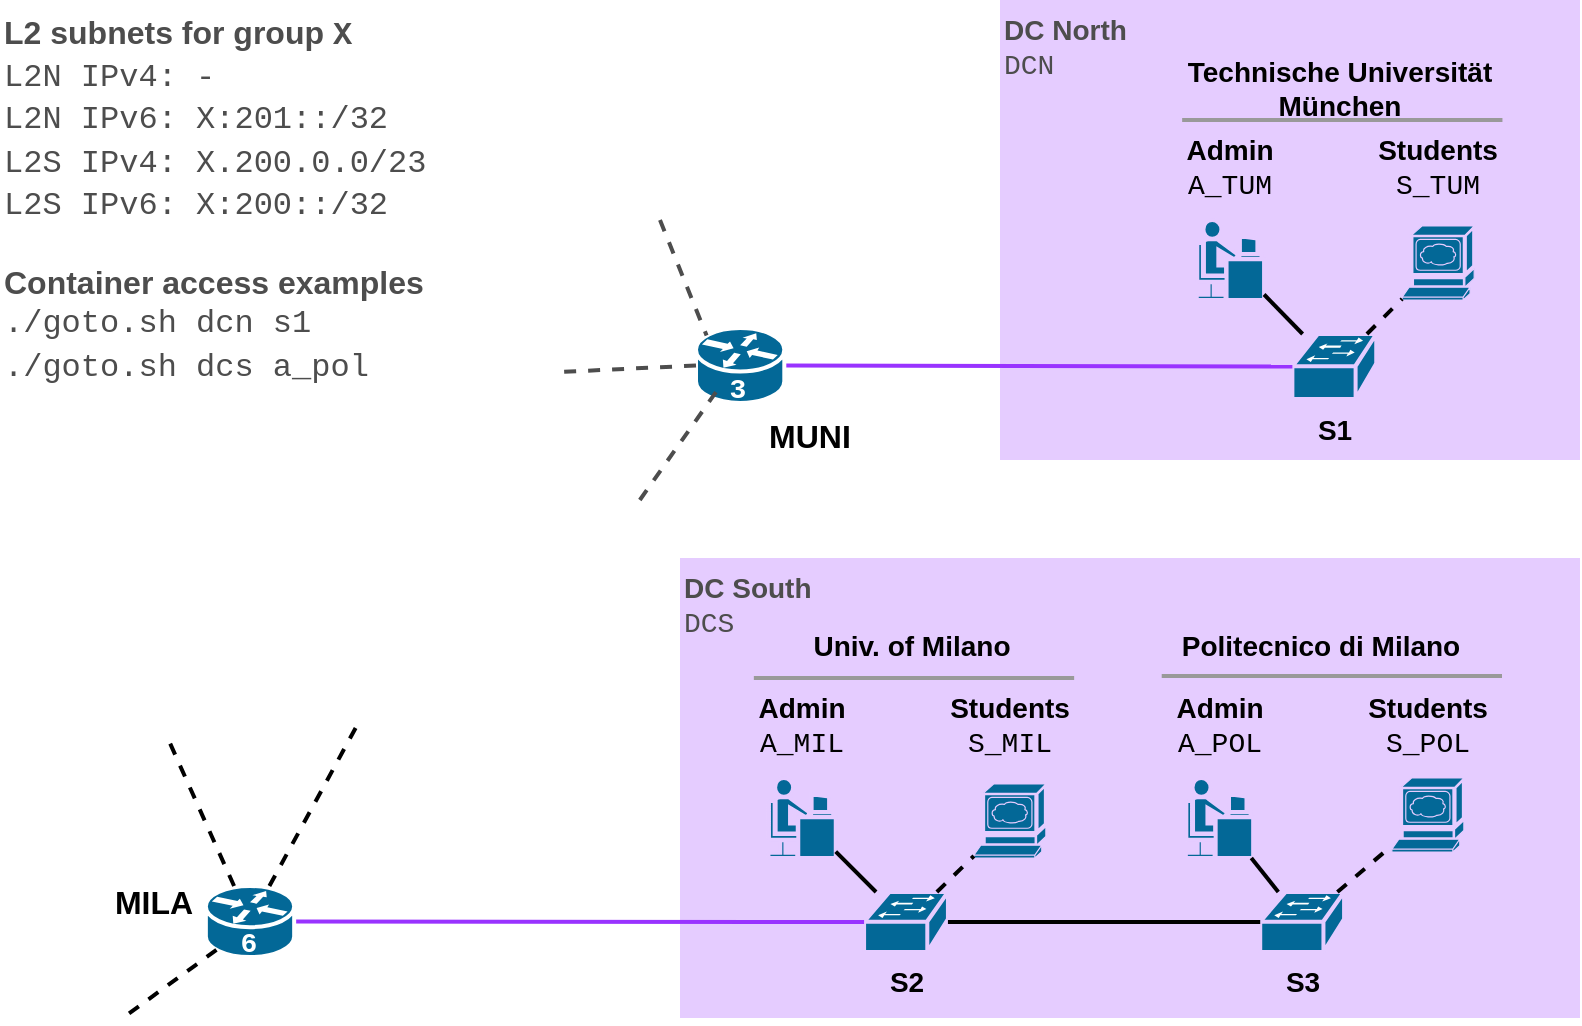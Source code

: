 <mxfile version="24.4.13" type="device">
  <diagram name="Page-1" id="RjPlc-izlbw9myhEj3SH">
    <mxGraphModel dx="1562" dy="894" grid="1" gridSize="10" guides="1" tooltips="1" connect="1" arrows="1" fold="1" page="1" pageScale="1" pageWidth="827" pageHeight="583" math="0" shadow="0">
      <root>
        <mxCell id="0" />
        <mxCell id="1" parent="0" />
        <mxCell id="OUr4h40rDRoX0a5h-PdB-69" value="DC South&lt;br&gt;&lt;span style=&quot;font-weight: normal;&quot;&gt;&lt;font face=&quot;Courier New&quot;&gt;DCS&lt;/font&gt;&lt;br&gt;&lt;/span&gt;" style="rounded=0;whiteSpace=wrap;html=1;fontFamily=Helvetica;fontSize=14;fontColor=#4D4D4D;fillColor=#E5CCFF;fontStyle=1;strokeColor=none;verticalAlign=top;align=left;gradientColor=none;gradientDirection=north;" parent="1" vertex="1">
          <mxGeometry x="340" y="279" width="450" height="230" as="geometry" />
        </mxCell>
        <mxCell id="B8ClI3TvmtYw3Ivhie-X-59" value="S2" style="shape=mxgraph.cisco.switches.workgroup_switch;sketch=0;html=1;pointerEvents=1;dashed=0;fillColor=#036897;strokeColor=#E5CCFF;strokeWidth=2;verticalLabelPosition=bottom;verticalAlign=top;align=center;outlineConnect=0;fontSize=14;fontStyle=1" parent="1" vertex="1">
          <mxGeometry x="432.04" y="446" width="41.93" height="30" as="geometry" />
        </mxCell>
        <mxCell id="B8ClI3TvmtYw3Ivhie-X-60" value="S3" style="shape=mxgraph.cisco.switches.workgroup_switch;sketch=0;html=1;pointerEvents=1;dashed=0;fillColor=#036897;strokeColor=#E5CCFF;strokeWidth=2;verticalLabelPosition=bottom;verticalAlign=top;align=center;outlineConnect=0;fontSize=14;fontStyle=1" parent="1" vertex="1">
          <mxGeometry x="630.11" y="446" width="41.93" height="30" as="geometry" />
        </mxCell>
        <mxCell id="B8ClI3TvmtYw3Ivhie-X-64" value="" style="endArrow=none;html=1;rounded=0;strokeWidth=2;" parent="1" source="B8ClI3TvmtYw3Ivhie-X-59" target="B8ClI3TvmtYw3Ivhie-X-60" edge="1">
          <mxGeometry width="50" height="50" relative="1" as="geometry">
            <mxPoint x="385.425" y="596" as="sourcePoint" />
            <mxPoint x="542.04" y="485.757" as="targetPoint" />
          </mxGeometry>
        </mxCell>
        <mxCell id="B8ClI3TvmtYw3Ivhie-X-65" value="" style="shape=mxgraph.cisco.servers.www_server;sketch=0;html=1;pointerEvents=1;dashed=0;fillColor=#036897;strokeColor=#E5CCFF;strokeWidth=2;verticalLabelPosition=bottom;verticalAlign=top;align=center;outlineConnect=0;" parent="1" vertex="1">
          <mxGeometry x="486.93" y="392" width="36" height="37" as="geometry" />
        </mxCell>
        <mxCell id="B8ClI3TvmtYw3Ivhie-X-66" value="" style="shape=mxgraph.cisco.servers.www_server;sketch=0;html=1;pointerEvents=1;dashed=0;fillColor=#036897;strokeColor=#E5CCFF;strokeWidth=2;verticalLabelPosition=bottom;verticalAlign=top;align=center;outlineConnect=0;" parent="1" vertex="1">
          <mxGeometry x="695.93" y="389" width="36" height="37" as="geometry" />
        </mxCell>
        <mxCell id="B8ClI3TvmtYw3Ivhie-X-68" value="" style="shape=mxgraph.cisco.people.androgenous_person;sketch=0;html=1;pointerEvents=1;dashed=0;fillColor=#036897;strokeColor=#E5CCFF;strokeWidth=2;verticalLabelPosition=bottom;verticalAlign=top;align=center;outlineConnect=0;" parent="1" vertex="1">
          <mxGeometry x="384.23" y="389" width="33.65" height="40" as="geometry" />
        </mxCell>
        <mxCell id="B8ClI3TvmtYw3Ivhie-X-69" value="" style="shape=mxgraph.cisco.people.androgenous_person;sketch=0;html=1;pointerEvents=1;dashed=0;fillColor=#036897;strokeColor=#E5CCFF;strokeWidth=2;verticalLabelPosition=bottom;verticalAlign=top;align=center;outlineConnect=0;" parent="1" vertex="1">
          <mxGeometry x="592.93" y="389" width="33.65" height="40" as="geometry" />
        </mxCell>
        <mxCell id="B8ClI3TvmtYw3Ivhie-X-71" value="" style="endArrow=none;html=1;rounded=0;strokeWidth=2;" parent="1" source="B8ClI3TvmtYw3Ivhie-X-59" target="B8ClI3TvmtYw3Ivhie-X-68" edge="1">
          <mxGeometry width="50" height="50" relative="1" as="geometry">
            <mxPoint x="-67.96" y="396" as="sourcePoint" />
            <mxPoint x="-17.96" y="346" as="targetPoint" />
          </mxGeometry>
        </mxCell>
        <mxCell id="B8ClI3TvmtYw3Ivhie-X-73" value="" style="endArrow=none;html=1;rounded=0;strokeWidth=2;" parent="1" source="B8ClI3TvmtYw3Ivhie-X-60" target="B8ClI3TvmtYw3Ivhie-X-69" edge="1">
          <mxGeometry width="50" height="50" relative="1" as="geometry">
            <mxPoint x="32.04" y="396" as="sourcePoint" />
            <mxPoint x="82.04" y="346" as="targetPoint" />
          </mxGeometry>
        </mxCell>
        <mxCell id="B8ClI3TvmtYw3Ivhie-X-74" value="" style="endArrow=none;dashed=1;html=1;rounded=0;strokeWidth=2;" parent="1" source="B8ClI3TvmtYw3Ivhie-X-59" target="B8ClI3TvmtYw3Ivhie-X-65" edge="1">
          <mxGeometry width="50" height="50" relative="1" as="geometry">
            <mxPoint x="82.04" y="396" as="sourcePoint" />
            <mxPoint x="132.04" y="346" as="targetPoint" />
          </mxGeometry>
        </mxCell>
        <mxCell id="B8ClI3TvmtYw3Ivhie-X-75" value="" style="endArrow=none;dashed=1;html=1;rounded=0;strokeWidth=2;" parent="1" source="B8ClI3TvmtYw3Ivhie-X-60" target="B8ClI3TvmtYw3Ivhie-X-66" edge="1">
          <mxGeometry width="50" height="50" relative="1" as="geometry">
            <mxPoint x="182.04" y="406" as="sourcePoint" />
            <mxPoint x="232.04" y="356" as="targetPoint" />
          </mxGeometry>
        </mxCell>
        <mxCell id="09H82ChNJ0r0lppGatK6-1" value="&lt;b&gt;L2 subnets for group &lt;font face=&quot;Courier New&quot;&gt;X&lt;/font&gt;&lt;br&gt;&lt;/b&gt;&lt;font face=&quot;Courier New&quot;&gt;L2N IPv4: -&lt;br&gt;L2N IPv6: X:201::/32&lt;br&gt;L2S IPv4: X.200.0.0/23&lt;br&gt;L2S IPv6: X:200::/32&lt;/font&gt;&lt;font style=&quot;font-size: 16px;&quot;&gt;&lt;br&gt;&lt;br&gt;&lt;b style=&quot;&quot;&gt;Container access examples&lt;br&gt;&lt;/b&gt;&lt;font face=&quot;Courier New&quot;&gt;./goto.sh dcn s1&lt;br&gt;./goto.sh dcs a_pol&lt;br&gt;&lt;/font&gt;&lt;br&gt;&lt;br&gt;&lt;/font&gt;" style="rounded=0;whiteSpace=wrap;html=1;fontFamily=Helvetica;fontSize=16;fontColor=#4D4D4D;fillColor=none;align=left;strokeColor=none;verticalAlign=top;" parent="1" vertex="1">
          <mxGeometry width="250" height="220" as="geometry" />
        </mxCell>
        <mxCell id="09H82ChNJ0r0lppGatK6-3" value="&lt;font style=&quot;font-size: 14px;&quot;&gt;&lt;span style=&quot;font-size: 14px;&quot;&gt;Admin&lt;br&gt;&lt;font style=&quot;font-weight: normal;&quot; face=&quot;Courier New&quot;&gt;A_MIL&lt;/font&gt;&lt;br&gt;&lt;/span&gt;&lt;/font&gt;" style="rounded=0;whiteSpace=wrap;html=1;strokeColor=none;fillColor=none;fontSize=14;fontStyle=1" parent="1" vertex="1">
          <mxGeometry x="373.98" y="349" width="54.15" height="27.5" as="geometry" />
        </mxCell>
        <mxCell id="09H82ChNJ0r0lppGatK6-4" value="&lt;font style=&quot;font-size: 14px;&quot;&gt;&lt;span style=&quot;font-size: 14px;&quot;&gt;Students&lt;br&gt;&lt;font style=&quot;font-weight: normal;&quot; face=&quot;Courier New&quot;&gt;S_MIL&lt;/font&gt;&lt;br&gt;&lt;/span&gt;&lt;/font&gt;" style="rounded=0;whiteSpace=wrap;html=1;strokeColor=none;fillColor=none;fontSize=14;fontStyle=1" parent="1" vertex="1">
          <mxGeometry x="477.86" y="349" width="54.15" height="27.5" as="geometry" />
        </mxCell>
        <mxCell id="09H82ChNJ0r0lppGatK6-5" value="&lt;font style=&quot;font-size: 14px;&quot;&gt;&lt;span style=&quot;font-size: 14px;&quot;&gt;Admin&lt;br&gt;&lt;font style=&quot;font-weight: normal;&quot; face=&quot;Courier New&quot;&gt;A_POL&lt;/font&gt;&lt;br&gt;&lt;/span&gt;&lt;/font&gt;" style="rounded=0;whiteSpace=wrap;html=1;strokeColor=none;fillColor=none;fontSize=14;fontStyle=1" parent="1" vertex="1">
          <mxGeometry x="582.68" y="349" width="54.15" height="27.5" as="geometry" />
        </mxCell>
        <mxCell id="09H82ChNJ0r0lppGatK6-6" value="&lt;font style=&quot;font-size: 14px;&quot;&gt;&lt;span style=&quot;font-size: 14px;&quot;&gt;Students&lt;br&gt;&lt;font style=&quot;font-weight: normal;&quot; face=&quot;Courier New&quot;&gt;S_POL&lt;/font&gt;&lt;br&gt;&lt;/span&gt;&lt;/font&gt;" style="rounded=0;whiteSpace=wrap;html=1;strokeColor=none;fillColor=none;fontSize=14;fontStyle=1" parent="1" vertex="1">
          <mxGeometry x="686.86" y="349" width="54.15" height="27.5" as="geometry" />
        </mxCell>
        <mxCell id="09H82ChNJ0r0lppGatK6-8" value="&lt;font style=&quot;font-size: 14px;&quot;&gt;&lt;span style=&quot;font-size: 14px;&quot;&gt;Univ. of Milano&lt;br&gt;&lt;/span&gt;&lt;/font&gt;" style="rounded=0;whiteSpace=wrap;html=1;strokeColor=none;fillColor=none;fontSize=14;fontStyle=1" parent="1" vertex="1">
          <mxGeometry x="375.93" y="309" width="160" height="27.5" as="geometry" />
        </mxCell>
        <mxCell id="09H82ChNJ0r0lppGatK6-10" value="" style="endArrow=none;html=1;rounded=0;fontFamily=Courier New;fontSize=14;entryX=0.039;entryY=0.261;entryDx=0;entryDy=0;entryPerimeter=0;exitX=0.444;exitY=0.261;exitDx=0;exitDy=0;exitPerimeter=0;strokeWidth=2;strokeColor=#999999;" parent="1" edge="1">
          <mxGeometry width="50" height="50" relative="1" as="geometry">
            <mxPoint x="537.071" y="339.03" as="sourcePoint" />
            <mxPoint x="376.922" y="339.03" as="targetPoint" />
          </mxGeometry>
        </mxCell>
        <mxCell id="09H82ChNJ0r0lppGatK6-11" value="&lt;font style=&quot;&quot;&gt;Politecnico di Milano&lt;br&gt;&lt;/font&gt;" style="rounded=0;whiteSpace=wrap;html=1;strokeColor=none;fillColor=none;fontSize=14;fontStyle=1" parent="1" vertex="1">
          <mxGeometry x="583.93" y="309" width="153" height="27.5" as="geometry" />
        </mxCell>
        <mxCell id="09H82ChNJ0r0lppGatK6-12" value="" style="endArrow=none;html=1;rounded=0;fontFamily=Courier New;fontSize=14;entryX=0.039;entryY=0.261;entryDx=0;entryDy=0;entryPerimeter=0;strokeWidth=2;strokeColor=#999999;" parent="1" edge="1">
          <mxGeometry width="50" height="50" relative="1" as="geometry">
            <mxPoint x="751" y="338" as="sourcePoint" />
            <mxPoint x="580.862" y="338.03" as="targetPoint" />
          </mxGeometry>
        </mxCell>
        <mxCell id="09H82ChNJ0r0lppGatK6-13" value="DC North&lt;br&gt;&lt;span style=&quot;font-weight: normal;&quot;&gt;&lt;font face=&quot;Courier New&quot;&gt;DCN&lt;/font&gt;&lt;br&gt;&lt;/span&gt;" style="rounded=0;whiteSpace=wrap;html=1;fontFamily=Helvetica;fontSize=14;fontColor=#4D4D4D;fillColor=#E5CCFF;fontStyle=1;strokeColor=none;verticalAlign=top;align=left;gradientColor=none;gradientDirection=north;" parent="1" vertex="1">
          <mxGeometry x="500" width="290" height="230" as="geometry" />
        </mxCell>
        <mxCell id="09H82ChNJ0r0lppGatK6-14" value="S1" style="shape=mxgraph.cisco.switches.workgroup_switch;sketch=0;html=1;pointerEvents=1;dashed=0;fillColor=#036897;strokeColor=#E5CCFF;strokeWidth=2;verticalLabelPosition=bottom;verticalAlign=top;align=center;outlineConnect=0;fontSize=14;fontStyle=1" parent="1" vertex="1">
          <mxGeometry x="646.19" y="167" width="41.93" height="32.5" as="geometry" />
        </mxCell>
        <mxCell id="09H82ChNJ0r0lppGatK6-17" value="" style="shape=mxgraph.cisco.servers.www_server;sketch=0;html=1;pointerEvents=1;dashed=0;fillColor=#036897;strokeColor=#E5CCFF;strokeWidth=2;verticalLabelPosition=bottom;verticalAlign=top;align=center;outlineConnect=0;" parent="1" vertex="1">
          <mxGeometry x="701.08" y="113" width="36" height="37" as="geometry" />
        </mxCell>
        <mxCell id="09H82ChNJ0r0lppGatK6-19" value="" style="shape=mxgraph.cisco.people.androgenous_person;sketch=0;html=1;pointerEvents=1;dashed=0;fillColor=#036897;strokeColor=#E5CCFF;strokeWidth=2;verticalLabelPosition=bottom;verticalAlign=top;align=center;outlineConnect=0;" parent="1" vertex="1">
          <mxGeometry x="598.38" y="110" width="33.65" height="40" as="geometry" />
        </mxCell>
        <mxCell id="09H82ChNJ0r0lppGatK6-21" value="" style="endArrow=none;html=1;rounded=0;strokeWidth=2;" parent="1" source="09H82ChNJ0r0lppGatK6-14" target="09H82ChNJ0r0lppGatK6-19" edge="1">
          <mxGeometry width="50" height="50" relative="1" as="geometry">
            <mxPoint x="146.19" y="117" as="sourcePoint" />
            <mxPoint x="196.19" y="67" as="targetPoint" />
          </mxGeometry>
        </mxCell>
        <mxCell id="09H82ChNJ0r0lppGatK6-23" value="" style="endArrow=none;dashed=1;html=1;rounded=0;strokeWidth=2;" parent="1" source="09H82ChNJ0r0lppGatK6-14" target="09H82ChNJ0r0lppGatK6-17" edge="1">
          <mxGeometry width="50" height="50" relative="1" as="geometry">
            <mxPoint x="296.19" y="117" as="sourcePoint" />
            <mxPoint x="346.19" y="67" as="targetPoint" />
          </mxGeometry>
        </mxCell>
        <mxCell id="09H82ChNJ0r0lppGatK6-25" value="&lt;font style=&quot;font-size: 14px;&quot;&gt;&lt;span style=&quot;font-size: 14px;&quot;&gt;Admin&lt;br&gt;&lt;font style=&quot;font-weight: normal;&quot; face=&quot;Courier New&quot;&gt;A_TUM&lt;/font&gt;&lt;br&gt;&lt;/span&gt;&lt;/font&gt;" style="rounded=0;whiteSpace=wrap;html=1;strokeColor=none;fillColor=none;fontSize=14;fontStyle=1" parent="1" vertex="1">
          <mxGeometry x="588.13" y="70" width="54.15" height="27.5" as="geometry" />
        </mxCell>
        <mxCell id="09H82ChNJ0r0lppGatK6-26" value="&lt;font style=&quot;font-size: 14px;&quot;&gt;&lt;span style=&quot;font-size: 14px;&quot;&gt;Students&lt;br&gt;&lt;font style=&quot;font-weight: normal;&quot; face=&quot;Courier New&quot;&gt;S_TUM&lt;/font&gt;&lt;br&gt;&lt;/span&gt;&lt;/font&gt;" style="rounded=0;whiteSpace=wrap;html=1;strokeColor=none;fillColor=none;fontSize=14;fontStyle=1" parent="1" vertex="1">
          <mxGeometry x="692.01" y="70" width="54.15" height="27.5" as="geometry" />
        </mxCell>
        <mxCell id="09H82ChNJ0r0lppGatK6-29" value="&lt;font style=&quot;font-size: 14px;&quot;&gt;&lt;span style=&quot;font-size: 14px;&quot;&gt;Technische Universität München&lt;br&gt;&lt;/span&gt;&lt;/font&gt;" style="rounded=0;whiteSpace=wrap;html=1;strokeColor=none;fillColor=none;fontSize=14;fontStyle=1" parent="1" vertex="1">
          <mxGeometry x="590" y="30" width="160" height="27.5" as="geometry" />
        </mxCell>
        <mxCell id="09H82ChNJ0r0lppGatK6-30" value="" style="endArrow=none;html=1;rounded=0;fontFamily=Courier New;fontSize=14;entryX=0.039;entryY=0.261;entryDx=0;entryDy=0;entryPerimeter=0;exitX=0.444;exitY=0.261;exitDx=0;exitDy=0;exitPerimeter=0;strokeWidth=2;strokeColor=#999999;" parent="1" edge="1">
          <mxGeometry width="50" height="50" relative="1" as="geometry">
            <mxPoint x="751.221" y="60.03" as="sourcePoint" />
            <mxPoint x="591.072" y="60.03" as="targetPoint" />
          </mxGeometry>
        </mxCell>
        <mxCell id="9fFaWCAbsvBKnhCkTP2O-1" style="edgeStyle=none;rounded=0;orthogonalLoop=1;jettySize=auto;html=1;strokeColor=#9933FF;strokeWidth=2;fontFamily=Helvetica;fontSize=14;fontColor=#4D4D4D;endArrow=none;endFill=0;" parent="1" source="9fFaWCAbsvBKnhCkTP2O-4" target="09H82ChNJ0r0lppGatK6-14" edge="1">
          <mxGeometry relative="1" as="geometry">
            <mxPoint x="490.5" y="183" as="sourcePoint" />
            <mxPoint x="520" y="170" as="targetPoint" />
          </mxGeometry>
        </mxCell>
        <mxCell id="9fFaWCAbsvBKnhCkTP2O-3" value="" style="group" parent="1" vertex="1" connectable="0">
          <mxGeometry x="330.0" y="150" width="211.57" height="51.5" as="geometry" />
        </mxCell>
        <mxCell id="9fFaWCAbsvBKnhCkTP2O-4" value="" style="shape=mxgraph.cisco.routers.router;html=1;pointerEvents=1;dashed=0;fillColor=#036897;strokeColor=#ffffff;strokeWidth=2;verticalLabelPosition=bottom;verticalAlign=top;align=center;outlineConnect=0;" parent="9fFaWCAbsvBKnhCkTP2O-3" vertex="1">
          <mxGeometry x="18" y="14" width="44.15" height="37.5" as="geometry" />
        </mxCell>
        <mxCell id="9fFaWCAbsvBKnhCkTP2O-6" value="" style="endArrow=none;html=1;rounded=0;strokeWidth=2;strokeColor=#4D4D4D;dashed=1;entryX=0.12;entryY=0.1;entryDx=0;entryDy=0;entryPerimeter=0;" parent="9fFaWCAbsvBKnhCkTP2O-3" target="9fFaWCAbsvBKnhCkTP2O-4" edge="1">
          <mxGeometry width="50" height="50" relative="1" as="geometry">
            <mxPoint x="-1.137e-13" y="-40" as="sourcePoint" />
            <mxPoint x="135.502" y="40" as="targetPoint" />
          </mxGeometry>
        </mxCell>
        <mxCell id="9fFaWCAbsvBKnhCkTP2O-8" value="" style="endArrow=none;html=1;rounded=0;strokeWidth=2;strokeColor=#4D4D4D;entryX=0;entryY=0.5;entryDx=0;entryDy=0;curved=0;dashed=1;" parent="9fFaWCAbsvBKnhCkTP2O-3" target="9fFaWCAbsvBKnhCkTP2O-12" edge="1">
          <mxGeometry width="50" height="50" relative="1" as="geometry">
            <mxPoint x="-10.08" y="100" as="sourcePoint" />
            <mxPoint x="355.5" y="-356.5" as="targetPoint" />
            <Array as="points" />
          </mxGeometry>
        </mxCell>
        <mxCell id="9fFaWCAbsvBKnhCkTP2O-12" value="&lt;b&gt;&lt;font color=&quot;#ffffff&quot;&gt;3&lt;/font&gt;&lt;/b&gt;" style="whiteSpace=wrap;html=1;aspect=fixed;fontFamily=Courier New;fontSize=14;fillColor=none;strokeColor=none;" parent="9fFaWCAbsvBKnhCkTP2O-3" vertex="1">
          <mxGeometry x="29.07" y="34.5" width="20" height="20" as="geometry" />
        </mxCell>
        <mxCell id="9fFaWCAbsvBKnhCkTP2O-13" style="edgeStyle=none;rounded=0;orthogonalLoop=1;jettySize=auto;html=1;strokeColor=#9933FF;strokeWidth=2;fontFamily=Helvetica;fontSize=14;fontColor=#4D4D4D;endArrow=none;endFill=0;exitX=1;exitY=0.5;exitDx=0;exitDy=0;exitPerimeter=0;" parent="1" source="9fFaWCAbsvBKnhCkTP2O-16" target="B8ClI3TvmtYw3Ivhie-X-59" edge="1">
          <mxGeometry relative="1" as="geometry">
            <mxPoint x="146.73" y="772.5" as="sourcePoint" />
            <mxPoint x="225.73" y="462" as="targetPoint" />
          </mxGeometry>
        </mxCell>
        <mxCell id="9fFaWCAbsvBKnhCkTP2O-14" value="&lt;font size=&quot;1&quot; style=&quot;&quot;&gt;&lt;b style=&quot;font-size: 16px;&quot;&gt;MILA&lt;/b&gt;&lt;/font&gt;" style="rounded=0;whiteSpace=wrap;html=1;strokeColor=none;fillColor=none;" parent="1" vertex="1">
          <mxGeometry x="49.5" y="437" width="54.15" height="27.5" as="geometry" />
        </mxCell>
        <mxCell id="9fFaWCAbsvBKnhCkTP2O-15" value="" style="group" parent="1" vertex="1" connectable="0">
          <mxGeometry x="102.93" y="443" width="44.15" height="39" as="geometry" />
        </mxCell>
        <mxCell id="9fFaWCAbsvBKnhCkTP2O-16" value="" style="shape=mxgraph.cisco.routers.router;html=1;pointerEvents=1;dashed=0;fillColor=#036897;strokeColor=#ffffff;strokeWidth=2;verticalLabelPosition=bottom;verticalAlign=top;align=center;outlineConnect=0;" parent="9fFaWCAbsvBKnhCkTP2O-15" vertex="1">
          <mxGeometry width="44.15" height="35.5" as="geometry" />
        </mxCell>
        <mxCell id="9fFaWCAbsvBKnhCkTP2O-17" value="&lt;b&gt;&lt;font color=&quot;#ffffff&quot;&gt;6&lt;/font&gt;&lt;/b&gt;" style="whiteSpace=wrap;html=1;aspect=fixed;fontFamily=Courier New;fontSize=14;fillColor=none;strokeColor=none;" parent="9fFaWCAbsvBKnhCkTP2O-15" vertex="1">
          <mxGeometry x="12" y="19" width="19" height="19" as="geometry" />
        </mxCell>
        <mxCell id="9fFaWCAbsvBKnhCkTP2O-18" value="" style="endArrow=none;html=1;rounded=0;strokeWidth=2;strokeColor=#000000;fillColor=#008a00;dashed=1;" parent="1" source="9fFaWCAbsvBKnhCkTP2O-16" edge="1">
          <mxGeometry width="50" height="50" relative="1" as="geometry">
            <mxPoint x="298.23" y="-137.75" as="sourcePoint" />
            <mxPoint x="84.73" y="371" as="targetPoint" />
          </mxGeometry>
        </mxCell>
        <mxCell id="9fFaWCAbsvBKnhCkTP2O-20" value="" style="endArrow=none;html=1;rounded=0;strokeWidth=2;strokeColor=#000000;fillColor=#008a00;dashed=1;" parent="1" source="9fFaWCAbsvBKnhCkTP2O-16" edge="1">
          <mxGeometry width="50" height="50" relative="1" as="geometry">
            <mxPoint x="354.23" y="-156.75" as="sourcePoint" />
            <mxPoint x="180" y="360" as="targetPoint" />
          </mxGeometry>
        </mxCell>
        <mxCell id="9fFaWCAbsvBKnhCkTP2O-10" value="" style="endArrow=none;html=1;rounded=0;strokeWidth=2;strokeColor=#4D4D4D;dashed=1;exitX=0;exitY=0.5;exitDx=0;exitDy=0;exitPerimeter=0;" parent="1" source="9fFaWCAbsvBKnhCkTP2O-4" edge="1">
          <mxGeometry width="50" height="50" relative="1" as="geometry">
            <mxPoint x="835.58" y="-145.5" as="sourcePoint" />
            <mxPoint x="280" y="186" as="targetPoint" />
            <Array as="points" />
          </mxGeometry>
        </mxCell>
        <mxCell id="9fFaWCAbsvBKnhCkTP2O-2" value="&lt;font size=&quot;1&quot; style=&quot;&quot;&gt;&lt;b style=&quot;font-size: 16px;&quot;&gt;MUNI&lt;/b&gt;&lt;/font&gt;" style="rounded=0;whiteSpace=wrap;html=1;strokeColor=none;fillColor=none;" parent="1" vertex="1">
          <mxGeometry x="377.89" y="204.5" width="54.15" height="27.5" as="geometry" />
        </mxCell>
        <mxCell id="n4y5zqC3zTJeoBx5wbvd-1" value="" style="endArrow=none;html=1;rounded=0;strokeWidth=2;strokeColor=#000000;fillColor=#008a00;dashed=1;exitX=0.12;exitY=0.9;exitDx=0;exitDy=0;exitPerimeter=0;" parent="1" source="9fFaWCAbsvBKnhCkTP2O-16" edge="1">
          <mxGeometry width="50" height="50" relative="1" as="geometry">
            <mxPoint x="127" y="453" as="sourcePoint" />
            <mxPoint x="60" y="510" as="targetPoint" />
          </mxGeometry>
        </mxCell>
      </root>
    </mxGraphModel>
  </diagram>
</mxfile>
